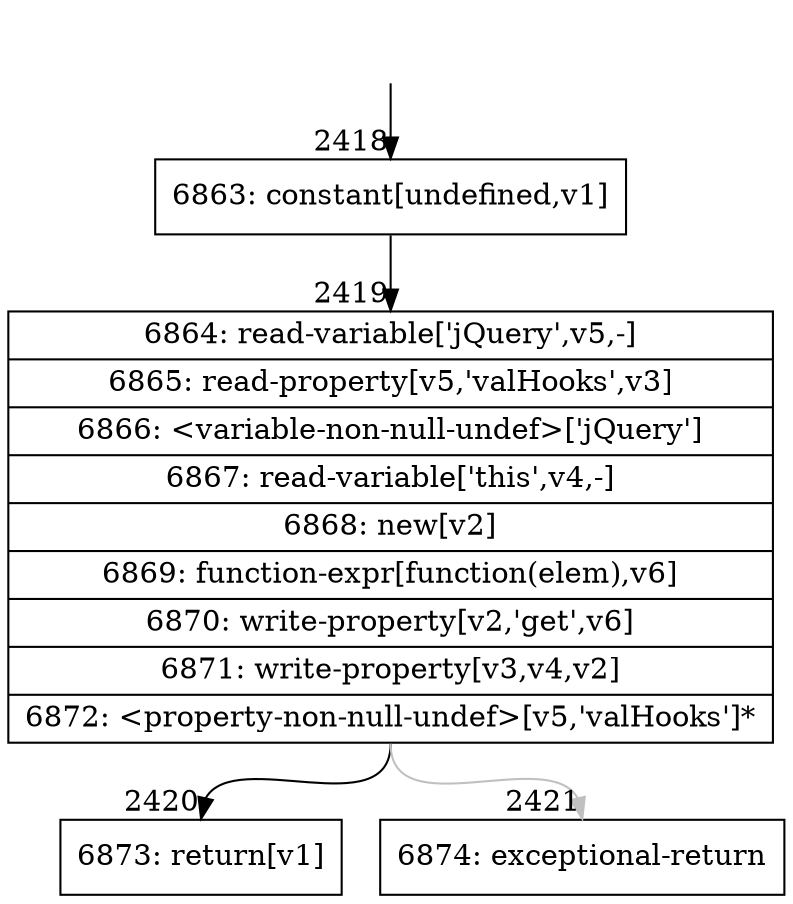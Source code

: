 digraph {
rankdir="TD"
BB_entry165[shape=none,label=""];
BB_entry165 -> BB2418 [tailport=s, headport=n, headlabel="    2418"]
BB2418 [shape=record label="{6863: constant[undefined,v1]}" ] 
BB2418 -> BB2419 [tailport=s, headport=n, headlabel="      2419"]
BB2419 [shape=record label="{6864: read-variable['jQuery',v5,-]|6865: read-property[v5,'valHooks',v3]|6866: \<variable-non-null-undef\>['jQuery']|6867: read-variable['this',v4,-]|6868: new[v2]|6869: function-expr[function(elem),v6]|6870: write-property[v2,'get',v6]|6871: write-property[v3,v4,v2]|6872: \<property-non-null-undef\>[v5,'valHooks']*}" ] 
BB2419 -> BB2420 [tailport=s, headport=n, headlabel="      2420"]
BB2419 -> BB2421 [tailport=s, headport=n, color=gray, headlabel="      2421"]
BB2420 [shape=record label="{6873: return[v1]}" ] 
BB2421 [shape=record label="{6874: exceptional-return}" ] 
}
